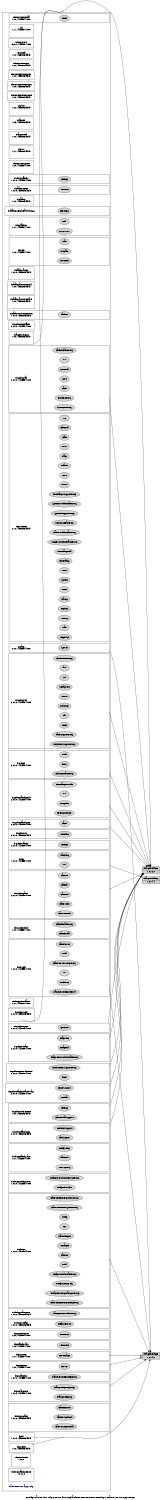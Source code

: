 digraph configuration {
    size="7.5,10";
    rankdir=LR;
    ranksep=".50 equally";
    concentrate=true;
    compound=true;
    label="\nConfiguration for ti.ipc.tests/bin/ti_platforms_evmDRA7XX_dsp1/NameServerApp.xe66"
  node [font=Helvetica, fontsize=14, fontcolor=black];  subgraph cluster0 {label=""; __cfg [label="nameserverapp.cfg", color=white, fontcolor=blue];
    node [font=Helvetica, fontsize=10];    subgraph cluster1 {
        label="";
        xdc_services_global__top [shape=box,label="xdc.services.global\n1,0,0,1442558741000", color=white];
        xdc_services_global__bot [shape=point,label="", style=invis];
        xdc_services_global_Clock [style=filled,fillcolor=lightgray, label="Clock"];
        xdc_services_global__top -> xdc_services_global_Clock[style=invis];
        xdc_services_global_Clock -> xdc_services_global__bot[style=invis];
    }
    subgraph cluster2 {
        label="";
        xdc__top [shape=box,label="xdc\n1,1,1,1442558741000", color=white];
        xdc__bot [shape=point,label="", style=invis];
    }
    subgraph cluster3 {
        label="";
        xdc_corevers__top [shape=box,label="xdc.corevers\n16,0,2,1442558741000", color=white];
    }
    subgraph cluster4 {
        label="";
        xdc_shelf__top [shape=box,label="xdc.shelf\n1,0,0,1435020649348", color=white];
    }
    subgraph cluster5 {
        label="";
        xdc_services_spec__top [shape=box,label="xdc.services.spec\n1,0,0,1435020649348", color=white];
    }
    subgraph cluster6 {
        label="";
        xdc_services_intern_xsr__top [shape=box,label="xdc.services.intern.xsr\n1,0,0,1435020649348", color=white];
    }
    subgraph cluster7 {
        label="";
        xdc_services_intern_gen__top [shape=box,label="xdc.services.intern.gen\n1,0,0,1435020649348", color=white];
    }
    subgraph cluster8 {
        label="";
        xdc_services_intern_cmd__top [shape=box,label="xdc.services.intern.cmd\n1,0,0,1435020649348", color=white];
    }
    subgraph cluster9 {
        label="";
        xdc_bld__top [shape=box,label="xdc.bld\n1,0,2,1435020649348", color=white];
        xdc_bld__bot [shape=point,label="", style=invis];
    }
    subgraph cluster10 {
        label="";
        ti_targets__top [shape=box,label="ti.targets\n1,0,3,1435020649348", color=white];
        ti_targets__bot [shape=point,label="", style=invis];
    }
    subgraph cluster11 {
        label="";
        ti_targets_elf__top [shape=box,label="ti.targets.elf\n1,0,0,1435020649348", color=white];
        ti_targets_elf__bot [shape=point,label="", style=invis];
    }
    subgraph cluster12 {
        label="";
        xdc_rov__top [shape=box,label="xdc.rov\n1,0,1,1435020649348", color=white];
        xdc_rov__bot [shape=point,label="", style=invis];
    }
    subgraph cluster13 {
        label="";
        xdc_services_getset__top [shape=box,label="xdc.services.getset\n1,0,0,1442558741000", color=white];
        xdc_services_getset__bot [shape=point,label="", style=invis];
    }
    subgraph cluster14 {
        label="";
        ti_sdo_ipc_family__top [shape=box,label="ti.sdo.ipc.family\n1,0,0,0,1442558741000", color=white];
        ti_sdo_ipc_family__bot [shape=point,label="", style=invis];
        ti_sdo_ipc_family_Settings [style=filled,fillcolor=lightgray, label="Settings"];
        ti_sdo_ipc_family__top -> ti_sdo_ipc_family_Settings[style=invis];
        ti_sdo_ipc_family_Settings -> ti_sdo_ipc_family__bot[style=invis];
    }
    subgraph cluster15 {
        label="";
        ti_catalog_c6000__top [shape=box,label="ti.catalog.c6000\n1,0,0,0,1435020649348", color=white];
        ti_catalog_c6000__bot [shape=point,label="", style=invis];
        ti_catalog_c6000_DRA7XX [style=filled,fillcolor=lightgray, label="DRA7XX"];
        ti_catalog_c6000__top -> ti_catalog_c6000_DRA7XX[style=invis];
        ti_catalog_c6000_DRA7XX -> ti_catalog_c6000__bot[style=invis];
    }
    subgraph cluster16 {
        label="";
        ti_catalog__top [shape=box,label="ti.catalog\n1,0,0,1435020649348", color=white];
    }
    subgraph cluster17 {
        label="";
        ti_catalog_peripherals_hdvicp2__top [shape=box,label="ti.catalog.peripherals.hdvicp2\n", color=white];
        ti_catalog_peripherals_hdvicp2__bot [shape=point,label="", style=invis];
        ti_catalog_peripherals_hdvicp2_HDVICP2 [style=filled,fillcolor=lightgray, label="HDVICP2"];
        ti_catalog_peripherals_hdvicp2__top -> ti_catalog_peripherals_hdvicp2_HDVICP2[style=invis];
        ti_catalog_peripherals_hdvicp2_HDVICP2 -> ti_catalog_peripherals_hdvicp2__bot[style=invis];
    }
    subgraph cluster18 {
        label="";
        xdc_platform__top [shape=box,label="xdc.platform\n1,0,1,1442558741000", color=white];
        xdc_platform__bot [shape=point,label="", style=invis];
        xdc_platform_ExeContext [style=filled,fillcolor=lightgray, label="ExeContext"];
        xdc_platform__top -> xdc_platform_ExeContext[style=invis];
        xdc_platform_ExeContext -> xdc_platform__bot[style=invis];
        xdc_platform_Utils [style=filled,fillcolor=lightgray, label="Utils"];
        xdc_platform__top -> xdc_platform_Utils[style=invis];
        xdc_platform_Utils -> xdc_platform__bot[style=invis];
    }
    subgraph cluster19 {
        label="";
        xdc_cfg__top [shape=box,label="xdc.cfg\n1,0,2,1442558741000", color=white];
        xdc_cfg__bot [shape=point,label="", style=invis];
        xdc_cfg_Program [style=filled,fillcolor=lightgray, label="Program"];
        xdc_cfg__top -> xdc_cfg_Program[style=invis];
        xdc_cfg_Program -> xdc_cfg__bot[style=invis];
        xdc_cfg_Main [style=filled,fillcolor=lightgray, label="Main"];
        xdc_cfg__top -> xdc_cfg_Main[style=invis];
        xdc_cfg_Main -> xdc_cfg__bot[style=invis];
        xdc_cfg_SourceDir [style=filled,fillcolor=lightgray, label="SourceDir"];
        xdc_cfg__top -> xdc_cfg_SourceDir[style=invis];
        xdc_cfg_SourceDir -> xdc_cfg__bot[style=invis];
    }
    subgraph cluster20 {
        label="";
        ti_catalog_arp32__top [shape=box,label="ti.catalog.arp32\n1,0,0,0,1435020649348", color=white];
        ti_catalog_arp32__bot [shape=point,label="", style=invis];
    }
    subgraph cluster21 {
        label="";
        ti_catalog_arm_cortexm4__top [shape=box,label="ti.catalog.arm.cortexm4\n1,0,0,1435020649348", color=white];
        ti_catalog_arm_cortexm4__bot [shape=point,label="", style=invis];
    }
    subgraph cluster22 {
        label="";
        ti_catalog_arm_cortexa15__top [shape=box,label="ti.catalog.arm.cortexa15\n1,0,0,1435020649348", color=white];
        ti_catalog_arm_cortexa15__bot [shape=point,label="", style=invis];
    }
    subgraph cluster23 {
        label="";
        ti_platforms_evmDRA7XX__top [shape=box,label="ti.platforms.evmDRA7XX\n1,0,0,0,1435020649348", color=white];
        ti_platforms_evmDRA7XX__bot [shape=point,label="", style=invis];
        ti_platforms_evmDRA7XX_Platform [style=filled,fillcolor=lightgray, label="Platform"];
        ti_platforms_evmDRA7XX__top -> ti_platforms_evmDRA7XX_Platform[style=invis];
        ti_platforms_evmDRA7XX_Platform -> ti_platforms_evmDRA7XX__bot[style=invis];
    }
    subgraph cluster24 {
        label="";
        ti_sysbios_interfaces__top [shape=box,label="ti.sysbios.interfaces\n2,0,0,0,1442558741000", color=white];
    }
    subgraph cluster25 {
        label="";
        ti_sysbios_hal__top [shape=box,label="ti.sysbios.hal\n2,0,0,0,1442558741000", color=white];
        ti_sysbios_hal__bot [shape=point,label="", style=invis];
        ti_sysbios_hal_Cache [style=filled,fillcolor=lightgray, label="Cache"];
        ti_sysbios_hal__top -> ti_sysbios_hal_Cache[style=invis];
        ti_sysbios_hal_Cache -> ti_sysbios_hal__bot[style=invis];
        ti_sysbios_hal_Core [style=filled,fillcolor=lightgray, label="Core"];
        ti_sysbios_hal__top -> ti_sysbios_hal_Core[style=invis];
        ti_sysbios_hal_Core -> ti_sysbios_hal__bot[style=invis];
        ti_sysbios_hal_CoreNull [style=filled,fillcolor=lightgray, label="CoreNull"];
        ti_sysbios_hal__top -> ti_sysbios_hal_CoreNull[style=invis];
        ti_sysbios_hal_CoreNull -> ti_sysbios_hal__bot[style=invis];
        ti_sysbios_hal_Hwi [style=filled,fillcolor=lightgray, label="Hwi"];
        ti_sysbios_hal__top -> ti_sysbios_hal_Hwi[style=invis];
        ti_sysbios_hal_Hwi -> ti_sysbios_hal__bot[style=invis];
        ti_sysbios_hal_Cache_CacheProxy [style=filled,fillcolor=lightgray, label="Cache_CacheProxy"];
        ti_sysbios_hal__top -> ti_sysbios_hal_Cache_CacheProxy[style=invis];
        ti_sysbios_hal_Cache_CacheProxy -> ti_sysbios_hal__bot[style=invis];
        ti_sysbios_hal_Core_CoreProxy [style=filled,fillcolor=lightgray, label="Core_CoreProxy"];
        ti_sysbios_hal__top -> ti_sysbios_hal_Core_CoreProxy[style=invis];
        ti_sysbios_hal_Core_CoreProxy -> ti_sysbios_hal__bot[style=invis];
        ti_sysbios_hal_Hwi_HwiProxy [style=filled,fillcolor=lightgray, label="Hwi_HwiProxy"];
        ti_sysbios_hal__top -> ti_sysbios_hal_Hwi_HwiProxy[style=invis];
        ti_sysbios_hal_Hwi_HwiProxy -> ti_sysbios_hal__bot[style=invis];
    }
    subgraph cluster26 {
        label="";
        xdc_runtime__top [shape=box,label="xdc.runtime\n2,1,0,1435020649348", color=white];
        xdc_runtime__bot [shape=point,label="", style=invis];
        xdc_runtime_Assert [style=filled,fillcolor=lightgray, label="Assert"];
        xdc_runtime__top -> xdc_runtime_Assert[style=invis];
        xdc_runtime_Assert -> xdc_runtime__bot[style=invis];
        xdc_runtime_Core [style=filled,fillcolor=lightgray, label="Core"];
        xdc_runtime__top -> xdc_runtime_Core[style=invis];
        xdc_runtime_Core -> xdc_runtime__bot[style=invis];
        xdc_runtime_Defaults [style=filled,fillcolor=lightgray, label="Defaults"];
        xdc_runtime__top -> xdc_runtime_Defaults[style=invis];
        xdc_runtime_Defaults -> xdc_runtime__bot[style=invis];
        xdc_runtime_Diags [style=filled,fillcolor=lightgray, label="Diags"];
        xdc_runtime__top -> xdc_runtime_Diags[style=invis];
        xdc_runtime_Diags -> xdc_runtime__bot[style=invis];
        xdc_runtime_Error [style=filled,fillcolor=lightgray, label="Error"];
        xdc_runtime__top -> xdc_runtime_Error[style=invis];
        xdc_runtime_Error -> xdc_runtime__bot[style=invis];
        xdc_runtime_Gate [style=filled,fillcolor=lightgray, label="Gate"];
        xdc_runtime__top -> xdc_runtime_Gate[style=invis];
        xdc_runtime_Gate -> xdc_runtime__bot[style=invis];
        xdc_runtime_GateNull [style=filled,fillcolor=lightgray, label="GateNull"];
        xdc_runtime__top -> xdc_runtime_GateNull[style=invis];
        xdc_runtime_GateNull -> xdc_runtime__bot[style=invis];
        xdc_runtime_Log [style=filled,fillcolor=lightgray, label="Log"];
        xdc_runtime__top -> xdc_runtime_Log[style=invis];
        xdc_runtime_Log -> xdc_runtime__bot[style=invis];
        xdc_runtime_LoggerSys [style=filled,fillcolor=lightgray, label="LoggerSys"];
        xdc_runtime__top -> xdc_runtime_LoggerSys[style=invis];
        xdc_runtime_LoggerSys -> xdc_runtime__bot[style=invis];
        xdc_runtime_Main [style=filled,fillcolor=lightgray, label="Main"];
        xdc_runtime__top -> xdc_runtime_Main[style=invis];
        xdc_runtime_Main -> xdc_runtime__bot[style=invis];
        xdc_runtime_Memory [style=filled,fillcolor=lightgray, label="Memory"];
        xdc_runtime__top -> xdc_runtime_Memory[style=invis];
        xdc_runtime_Memory -> xdc_runtime__bot[style=invis];
        xdc_runtime_Registry [style=filled,fillcolor=lightgray, label="Registry"];
        xdc_runtime__top -> xdc_runtime_Registry[style=invis];
        xdc_runtime_Registry -> xdc_runtime__bot[style=invis];
        xdc_runtime_Startup [style=filled,fillcolor=lightgray, label="Startup"];
        xdc_runtime__top -> xdc_runtime_Startup[style=invis];
        xdc_runtime_Startup -> xdc_runtime__bot[style=invis];
        xdc_runtime_Reset [style=filled,fillcolor=lightgray, label="Reset"];
        xdc_runtime__top -> xdc_runtime_Reset[style=invis];
        xdc_runtime_Reset -> xdc_runtime__bot[style=invis];
        xdc_runtime_System [style=filled,fillcolor=lightgray, label="System"];
        xdc_runtime__top -> xdc_runtime_System[style=invis];
        xdc_runtime_System -> xdc_runtime__bot[style=invis];
        xdc_runtime_Text [style=filled,fillcolor=lightgray, label="Text"];
        xdc_runtime__top -> xdc_runtime_Text[style=invis];
        xdc_runtime_Text -> xdc_runtime__bot[style=invis];
        xdc_runtime_Timestamp [style=filled,fillcolor=lightgray, label="Timestamp"];
        xdc_runtime__top -> xdc_runtime_Timestamp[style=invis];
        xdc_runtime_Timestamp -> xdc_runtime__bot[style=invis];
        xdc_runtime_TimestampNull [style=filled,fillcolor=lightgray, label="TimestampNull"];
        xdc_runtime__top -> xdc_runtime_TimestampNull[style=invis];
        xdc_runtime_TimestampNull -> xdc_runtime__bot[style=invis];
        xdc_runtime_LoggerSys_TimestampProxy [style=filled,fillcolor=lightgray, label="LoggerSys_TimestampProxy"];
        xdc_runtime__top -> xdc_runtime_LoggerSys_TimestampProxy[style=invis];
        xdc_runtime_LoggerSys_TimestampProxy -> xdc_runtime__bot[style=invis];
        xdc_runtime_Main_Module_GateProxy [style=filled,fillcolor=lightgray, label="Main_Module_GateProxy"];
        xdc_runtime__top -> xdc_runtime_Main_Module_GateProxy[style=invis];
        xdc_runtime_Main_Module_GateProxy -> xdc_runtime__bot[style=invis];
        xdc_runtime_Memory_HeapProxy [style=filled,fillcolor=lightgray, label="Memory_HeapProxy"];
        xdc_runtime__top -> xdc_runtime_Memory_HeapProxy[style=invis];
        xdc_runtime_Memory_HeapProxy -> xdc_runtime__bot[style=invis];
        xdc_runtime_System_SupportProxy [style=filled,fillcolor=lightgray, label="System_SupportProxy"];
        xdc_runtime__top -> xdc_runtime_System_SupportProxy[style=invis];
        xdc_runtime_System_SupportProxy -> xdc_runtime__bot[style=invis];
        xdc_runtime_System_Module_GateProxy [style=filled,fillcolor=lightgray, label="System_Module_GateProxy"];
        xdc_runtime__top -> xdc_runtime_System_Module_GateProxy[style=invis];
        xdc_runtime_System_Module_GateProxy -> xdc_runtime__bot[style=invis];
        xdc_runtime_Timestamp_SupportProxy [style=filled,fillcolor=lightgray, label="Timestamp_SupportProxy"];
        xdc_runtime__top -> xdc_runtime_Timestamp_SupportProxy[style=invis];
        xdc_runtime_Timestamp_SupportProxy -> xdc_runtime__bot[style=invis];
    }
    subgraph cluster27 {
        label="";
        ti_trace__top [shape=box,label="ti.trace\n0,0,0,1442558741000", color=white];
        ti_trace__bot [shape=point,label="", style=invis];
        ti_trace_SysMin [style=filled,fillcolor=lightgray, label="SysMin"];
        ti_trace__top -> ti_trace_SysMin[style=invis];
        ti_trace_SysMin -> ti_trace__bot[style=invis];
    }
    subgraph cluster28 {
        label="";
        ti_sysbios_knl__top [shape=box,label="ti.sysbios.knl\n2,0,0,0,1442558741000", color=white];
        ti_sysbios_knl__bot [shape=point,label="", style=invis];
        ti_sysbios_knl_Clock [style=filled,fillcolor=lightgray, label="Clock"];
        ti_sysbios_knl__top -> ti_sysbios_knl_Clock[style=invis];
        ti_sysbios_knl_Clock -> ti_sysbios_knl__bot[style=invis];
        ti_sysbios_knl_Idle [style=filled,fillcolor=lightgray, label="Idle"];
        ti_sysbios_knl__top -> ti_sysbios_knl_Idle[style=invis];
        ti_sysbios_knl_Idle -> ti_sysbios_knl__bot[style=invis];
        ti_sysbios_knl_Intrinsics [style=filled,fillcolor=lightgray, label="Intrinsics"];
        ti_sysbios_knl__top -> ti_sysbios_knl_Intrinsics[style=invis];
        ti_sysbios_knl_Intrinsics -> ti_sysbios_knl__bot[style=invis];
        ti_sysbios_knl_Queue [style=filled,fillcolor=lightgray, label="Queue"];
        ti_sysbios_knl__top -> ti_sysbios_knl_Queue[style=invis];
        ti_sysbios_knl_Queue -> ti_sysbios_knl__bot[style=invis];
        ti_sysbios_knl_Semaphore [style=filled,fillcolor=lightgray, label="Semaphore"];
        ti_sysbios_knl__top -> ti_sysbios_knl_Semaphore[style=invis];
        ti_sysbios_knl_Semaphore -> ti_sysbios_knl__bot[style=invis];
        ti_sysbios_knl_Swi [style=filled,fillcolor=lightgray, label="Swi"];
        ti_sysbios_knl__top -> ti_sysbios_knl_Swi[style=invis];
        ti_sysbios_knl_Swi -> ti_sysbios_knl__bot[style=invis];
        ti_sysbios_knl_Task [style=filled,fillcolor=lightgray, label="Task"];
        ti_sysbios_knl__top -> ti_sysbios_knl_Task[style=invis];
        ti_sysbios_knl_Task -> ti_sysbios_knl__bot[style=invis];
        ti_sysbios_knl_Clock_TimerProxy [style=filled,fillcolor=lightgray, label="Clock_TimerProxy"];
        ti_sysbios_knl__top -> ti_sysbios_knl_Clock_TimerProxy[style=invis];
        ti_sysbios_knl_Clock_TimerProxy -> ti_sysbios_knl__bot[style=invis];
        ti_sysbios_knl_Intrinsics_SupportProxy [style=filled,fillcolor=lightgray, label="Intrinsics_SupportProxy"];
        ti_sysbios_knl__top -> ti_sysbios_knl_Intrinsics_SupportProxy[style=invis];
        ti_sysbios_knl_Intrinsics_SupportProxy -> ti_sysbios_knl__bot[style=invis];
        ti_sysbios_knl_Task_SupportProxy [style=filled,fillcolor=lightgray, label="Task_SupportProxy"];
        ti_sysbios_knl__top -> ti_sysbios_knl_Task_SupportProxy[style=invis];
        ti_sysbios_knl_Task_SupportProxy -> ti_sysbios_knl__bot[style=invis];
    }
    subgraph cluster29 {
        label="";
        ti_sysbios__top [shape=box,label="ti.sysbios\n2,0,0,0,1442558741000", color=white];
        ti_sysbios__bot [shape=point,label="", style=invis];
        ti_sysbios_BIOS [style=filled,fillcolor=lightgray, label="BIOS"];
        ti_sysbios__top -> ti_sysbios_BIOS[style=invis];
        ti_sysbios_BIOS -> ti_sysbios__bot[style=invis];
        ti_sysbios_Build [style=filled,fillcolor=lightgray, label="Build"];
        ti_sysbios__top -> ti_sysbios_Build[style=invis];
        ti_sysbios_Build -> ti_sysbios__bot[style=invis];
        ti_sysbios_BIOS_RtsGateProxy [style=filled,fillcolor=lightgray, label="BIOS_RtsGateProxy"];
        ti_sysbios__top -> ti_sysbios_BIOS_RtsGateProxy[style=invis];
        ti_sysbios_BIOS_RtsGateProxy -> ti_sysbios__bot[style=invis];
    }
    subgraph cluster30 {
        label="";
        ti_sysbios_family_c64p__top [shape=box,label="ti.sysbios.family.c64p\n2,0,0,0,1442558741000", color=white];
        ti_sysbios_family_c64p__bot [shape=point,label="", style=invis];
        ti_sysbios_family_c64p_EventCombiner [style=filled,fillcolor=lightgray, label="EventCombiner"];
        ti_sysbios_family_c64p__top -> ti_sysbios_family_c64p_EventCombiner[style=invis];
        ti_sysbios_family_c64p_EventCombiner -> ti_sysbios_family_c64p__bot[style=invis];
        ti_sysbios_family_c64p_Exception [style=filled,fillcolor=lightgray, label="Exception"];
        ti_sysbios_family_c64p__top -> ti_sysbios_family_c64p_Exception[style=invis];
        ti_sysbios_family_c64p_Exception -> ti_sysbios_family_c64p__bot[style=invis];
        ti_sysbios_family_c64p_Hwi [style=filled,fillcolor=lightgray, label="Hwi"];
        ti_sysbios_family_c64p__top -> ti_sysbios_family_c64p_Hwi[style=invis];
        ti_sysbios_family_c64p_Hwi -> ti_sysbios_family_c64p__bot[style=invis];
        ti_sysbios_family_c64p_TimestampProvider [style=filled,fillcolor=lightgray, label="TimestampProvider"];
        ti_sysbios_family_c64p__top -> ti_sysbios_family_c64p_TimestampProvider[style=invis];
        ti_sysbios_family_c64p_TimestampProvider -> ti_sysbios_family_c64p__bot[style=invis];
    }
    subgraph cluster31 {
        label="";
        ti_sysbios_family_c66__top [shape=box,label="ti.sysbios.family.c66\n2,0,0,0,1442558741000", color=white];
        ti_sysbios_family_c66__bot [shape=point,label="", style=invis];
        ti_sysbios_family_c66_Cache [style=filled,fillcolor=lightgray, label="Cache"];
        ti_sysbios_family_c66__top -> ti_sysbios_family_c66_Cache[style=invis];
        ti_sysbios_family_c66_Cache -> ti_sysbios_family_c66__bot[style=invis];
    }
    subgraph cluster32 {
        label="";
        ti_sysbios_rts__top [shape=box,label="ti.sysbios.rts\n2,0,0,0,1435020649348", color=white];
        ti_sysbios_rts__bot [shape=point,label="", style=invis];
        ti_sysbios_rts_MemAlloc [style=filled,fillcolor=lightgray, label="MemAlloc"];
        ti_sysbios_rts__top -> ti_sysbios_rts_MemAlloc[style=invis];
        ti_sysbios_rts_MemAlloc -> ti_sysbios_rts__bot[style=invis];
    }
    subgraph cluster33 {
        label="";
        ti_sysbios_family__top [shape=box,label="ti.sysbios.family\n2,0,0,0,1442558741000", color=white];
        ti_sysbios_family__bot [shape=point,label="", style=invis];
        ti_sysbios_family_Settings [style=filled,fillcolor=lightgray, label="Settings"];
        ti_sysbios_family__top -> ti_sysbios_family_Settings[style=invis];
        ti_sysbios_family_Settings -> ti_sysbios_family__bot[style=invis];
    }
    subgraph cluster34 {
        label="";
        ti_targets_rts6000__top [shape=box,label="ti.targets.rts6000\n1,0,0,1435020649348", color=white];
        ti_targets_rts6000__bot [shape=point,label="", style=invis];
    }
    subgraph cluster35 {
        label="";
        ti_deh__top [shape=box,label="ti.deh\n1,0,0,0,1442558741000", color=white];
        ti_deh__bot [shape=point,label="", style=invis];
        ti_deh_Deh [style=filled,fillcolor=lightgray, label="Deh"];
        ti_deh__top -> ti_deh_Deh[style=invis];
        ti_deh_Deh -> ti_deh__bot[style=invis];
        ti_deh_Watchdog [style=filled,fillcolor=lightgray, label="Watchdog"];
        ti_deh__top -> ti_deh_Watchdog[style=invis];
        ti_deh_Watchdog -> ti_deh__bot[style=invis];
    }
    subgraph cluster36 {
        label="";
        ti_sysbios_gates__top [shape=box,label="ti.sysbios.gates\n2,0,0,0,1442558741000", color=white];
        ti_sysbios_gates__bot [shape=point,label="", style=invis];
        ti_sysbios_gates_GateHwi [style=filled,fillcolor=lightgray, label="GateHwi"];
        ti_sysbios_gates__top -> ti_sysbios_gates_GateHwi[style=invis];
        ti_sysbios_gates_GateHwi -> ti_sysbios_gates__bot[style=invis];
        ti_sysbios_gates_GateAll [style=filled,fillcolor=lightgray, label="GateAll"];
        ti_sysbios_gates__top -> ti_sysbios_gates_GateAll[style=invis];
        ti_sysbios_gates_GateAll -> ti_sysbios_gates__bot[style=invis];
        ti_sysbios_gates_GateSwi [style=filled,fillcolor=lightgray, label="GateSwi"];
        ti_sysbios_gates__top -> ti_sysbios_gates_GateSwi[style=invis];
        ti_sysbios_gates_GateSwi -> ti_sysbios_gates__bot[style=invis];
        ti_sysbios_gates_GateMutexPri [style=filled,fillcolor=lightgray, label="GateMutexPri"];
        ti_sysbios_gates__top -> ti_sysbios_gates_GateMutexPri[style=invis];
        ti_sysbios_gates_GateMutexPri -> ti_sysbios_gates__bot[style=invis];
        ti_sysbios_gates_GateMutex [style=filled,fillcolor=lightgray, label="GateMutex"];
        ti_sysbios_gates__top -> ti_sysbios_gates_GateMutex[style=invis];
        ti_sysbios_gates_GateMutex -> ti_sysbios_gates__bot[style=invis];
    }
    subgraph cluster37 {
        label="";
        xdc_runtime_knl__top [shape=box,label="xdc.runtime.knl\n1,0,0,1442558741000", color=white];
        xdc_runtime_knl__bot [shape=point,label="", style=invis];
        xdc_runtime_knl_GateThread [style=filled,fillcolor=lightgray, label="GateThread"];
        xdc_runtime_knl__top -> xdc_runtime_knl_GateThread[style=invis];
        xdc_runtime_knl_GateThread -> xdc_runtime_knl__bot[style=invis];
        xdc_runtime_knl_GateThread_Proxy [style=filled,fillcolor=lightgray, label="GateThread_Proxy"];
        xdc_runtime_knl__top -> xdc_runtime_knl_GateThread_Proxy[style=invis];
        xdc_runtime_knl_GateThread_Proxy -> xdc_runtime_knl__bot[style=invis];
    }
    subgraph cluster38 {
        label="";
        ti_sdo_utils__top [shape=box,label="ti.sdo.utils\n1,0,0,0,1442558741000", color=white];
        ti_sdo_utils__bot [shape=point,label="", style=invis];
        ti_sdo_utils_Build [style=filled,fillcolor=lightgray, label="Build"];
        ti_sdo_utils__top -> ti_sdo_utils_Build[style=invis];
        ti_sdo_utils_Build -> ti_sdo_utils__bot[style=invis];
        ti_sdo_utils_NameServer [style=filled,fillcolor=lightgray, label="NameServer"];
        ti_sdo_utils__top -> ti_sdo_utils_NameServer[style=invis];
        ti_sdo_utils_NameServer -> ti_sdo_utils__bot[style=invis];
        ti_sdo_utils_NameServerRemoteNull [style=filled,fillcolor=lightgray, label="NameServerRemoteNull"];
        ti_sdo_utils__top -> ti_sdo_utils_NameServerRemoteNull[style=invis];
        ti_sdo_utils_NameServerRemoteNull -> ti_sdo_utils__bot[style=invis];
        ti_sdo_utils_MultiProc [style=filled,fillcolor=lightgray, label="MultiProc"];
        ti_sdo_utils__top -> ti_sdo_utils_MultiProc[style=invis];
        ti_sdo_utils_MultiProc -> ti_sdo_utils__bot[style=invis];
        ti_sdo_utils_List [style=filled,fillcolor=lightgray, label="List"];
        ti_sdo_utils__top -> ti_sdo_utils_List[style=invis];
        ti_sdo_utils_List -> ti_sdo_utils__bot[style=invis];
        ti_sdo_utils_NameServer_SetupProxy [style=filled,fillcolor=lightgray, label="NameServer_SetupProxy"];
        ti_sdo_utils__top -> ti_sdo_utils_NameServer_SetupProxy[style=invis];
        ti_sdo_utils_NameServer_SetupProxy -> ti_sdo_utils__bot[style=invis];
    }
    subgraph cluster39 {
        label="";
        ti_sdo_ipc_interfaces__top [shape=box,label="ti.sdo.ipc.interfaces\n1,0,1,1442558741000", color=white];
    }
    subgraph cluster40 {
        label="";
        ti_sysbios_syncs__top [shape=box,label="ti.sysbios.syncs\n2,0,0,0,1442558741000", color=white];
        ti_sysbios_syncs__bot [shape=point,label="", style=invis];
        ti_sysbios_syncs_SyncSem [style=filled,fillcolor=lightgray, label="SyncSem"];
        ti_sysbios_syncs__top -> ti_sysbios_syncs_SyncSem[style=invis];
        ti_sysbios_syncs_SyncSem -> ti_sysbios_syncs__bot[style=invis];
    }
    subgraph cluster41 {
        label="";
        ti_sysbios_heaps__top [shape=box,label="ti.sysbios.heaps\n2,0,0,0,1442558741000", color=white];
        ti_sysbios_heaps__bot [shape=point,label="", style=invis];
        ti_sysbios_heaps_HeapBuf [style=filled,fillcolor=lightgray, label="HeapBuf"];
        ti_sysbios_heaps__top -> ti_sysbios_heaps_HeapBuf[style=invis];
        ti_sysbios_heaps_HeapBuf -> ti_sysbios_heaps__bot[style=invis];
        ti_sysbios_heaps_HeapMem [style=filled,fillcolor=lightgray, label="HeapMem"];
        ti_sysbios_heaps__top -> ti_sysbios_heaps_HeapMem[style=invis];
        ti_sysbios_heaps_HeapMem -> ti_sysbios_heaps__bot[style=invis];
        ti_sysbios_heaps_HeapMem_Module_GateProxy [style=filled,fillcolor=lightgray, label="HeapMem_Module_GateProxy"];
        ti_sysbios_heaps__top -> ti_sysbios_heaps_HeapMem_Module_GateProxy[style=invis];
        ti_sysbios_heaps_HeapMem_Module_GateProxy -> ti_sysbios_heaps__bot[style=invis];
    }
    subgraph cluster42 {
        label="";
        ti_sysbios_timers_dmtimer__top [shape=box,label="ti.sysbios.timers.dmtimer\n2,0,0,0,1442558741000", color=white];
        ti_sysbios_timers_dmtimer__bot [shape=point,label="", style=invis];
        ti_sysbios_timers_dmtimer_Timer [style=filled,fillcolor=lightgray, label="Timer"];
        ti_sysbios_timers_dmtimer__top -> ti_sysbios_timers_dmtimer_Timer[style=invis];
        ti_sysbios_timers_dmtimer_Timer -> ti_sysbios_timers_dmtimer__bot[style=invis];
        ti_sysbios_timers_dmtimer_Timer_TimerSupportProxy [style=filled,fillcolor=lightgray, label="Timer_TimerSupportProxy"];
        ti_sysbios_timers_dmtimer__top -> ti_sysbios_timers_dmtimer_Timer_TimerSupportProxy[style=invis];
        ti_sysbios_timers_dmtimer_Timer_TimerSupportProxy -> ti_sysbios_timers_dmtimer__bot[style=invis];
    }
    subgraph cluster43 {
        label="";
        ti_sysbios_family_shared_vayu__top [shape=box,label="ti.sysbios.family.shared.vayu\n2,0,0,0,1442558741000", color=white];
        ti_sysbios_family_shared_vayu__bot [shape=point,label="", style=invis];
        ti_sysbios_family_shared_vayu_IntXbar [style=filled,fillcolor=lightgray, label="IntXbar"];
        ti_sysbios_family_shared_vayu__top -> ti_sysbios_family_shared_vayu_IntXbar[style=invis];
        ti_sysbios_family_shared_vayu_IntXbar -> ti_sysbios_family_shared_vayu__bot[style=invis];
        ti_sysbios_family_shared_vayu_TimerSupport [style=filled,fillcolor=lightgray, label="TimerSupport"];
        ti_sysbios_family_shared_vayu__top -> ti_sysbios_family_shared_vayu_TimerSupport[style=invis];
        ti_sysbios_family_shared_vayu_TimerSupport -> ti_sysbios_family_shared_vayu__bot[style=invis];
    }
    subgraph cluster44 {
        label="";
        ti_sysbios_xdcruntime__top [shape=box,label="ti.sysbios.xdcruntime\n1,0,0,1435020649348", color=white];
        ti_sysbios_xdcruntime__bot [shape=point,label="", style=invis];
        ti_sysbios_xdcruntime_GateThreadSupport [style=filled,fillcolor=lightgray, label="GateThreadSupport"];
        ti_sysbios_xdcruntime__top -> ti_sysbios_xdcruntime_GateThreadSupport[style=invis];
        ti_sysbios_xdcruntime_GateThreadSupport -> ti_sysbios_xdcruntime__bot[style=invis];
        ti_sysbios_xdcruntime_Settings [style=filled,fillcolor=lightgray, label="Settings"];
        ti_sysbios_xdcruntime__top -> ti_sysbios_xdcruntime_Settings[style=invis];
        ti_sysbios_xdcruntime_Settings -> ti_sysbios_xdcruntime__bot[style=invis];
    }
    subgraph cluster45 {
        label="";
        ti_sysbios_family_c62__top [shape=box,label="ti.sysbios.family.c62\n2,0,0,0,1435020649348", color=white];
        ti_sysbios_family_c62__bot [shape=point,label="", style=invis];
        ti_sysbios_family_c62_TaskSupport [style=filled,fillcolor=lightgray, label="TaskSupport"];
        ti_sysbios_family_c62__top -> ti_sysbios_family_c62_TaskSupport[style=invis];
        ti_sysbios_family_c62_TaskSupport -> ti_sysbios_family_c62__bot[style=invis];
        ti_sysbios_family_c62_IntrinsicsSupport [style=filled,fillcolor=lightgray, label="IntrinsicsSupport"];
        ti_sysbios_family_c62__top -> ti_sysbios_family_c62_IntrinsicsSupport[style=invis];
        ti_sysbios_family_c62_IntrinsicsSupport -> ti_sysbios_family_c62__bot[style=invis];
    }
    subgraph cluster46 {
        label="";
        ti_pm__top [shape=box,label="ti.pm\n1,0,0,0,1435020649348", color=white];
    }
    subgraph cluster47 {
        label="";
        ti_sysbios_utils__top [shape=box,label="ti.sysbios.utils\n2,0,0,0,1435020649348", color=white];
        ti_sysbios_utils__bot [shape=point,label="", style=invis];
    }
    subgraph cluster48 {
        label="";
        ti_sdo_ipc_family_vayu__top [shape=box,label="ti.sdo.ipc.family.vayu\n1,0,1,1442558741000", color=white];
        ti_sdo_ipc_family_vayu__bot [shape=point,label="", style=invis];
        ti_sdo_ipc_family_vayu_TableInit [style=filled,fillcolor=lightgray, label="TableInit"];
        ti_sdo_ipc_family_vayu__top -> ti_sdo_ipc_family_vayu_TableInit[style=invis];
        ti_sdo_ipc_family_vayu_TableInit -> ti_sdo_ipc_family_vayu__bot[style=invis];
        ti_sdo_ipc_family_vayu_NotifySetup [style=filled,fillcolor=lightgray, label="NotifySetup"];
        ti_sdo_ipc_family_vayu__top -> ti_sdo_ipc_family_vayu_NotifySetup[style=invis];
        ti_sdo_ipc_family_vayu_NotifySetup -> ti_sdo_ipc_family_vayu__bot[style=invis];
        ti_sdo_ipc_family_vayu_InterruptDsp [style=filled,fillcolor=lightgray, label="InterruptDsp"];
        ti_sdo_ipc_family_vayu__top -> ti_sdo_ipc_family_vayu_InterruptDsp[style=invis];
        ti_sdo_ipc_family_vayu_InterruptDsp -> ti_sdo_ipc_family_vayu__bot[style=invis];
    }
    subgraph cluster49 {
        label="";
        ti_sdo_ipc_notifyDrivers__top [shape=box,label="ti.sdo.ipc.notifyDrivers\n1,0,0,0,1442558741000", color=white];
        ti_sdo_ipc_notifyDrivers__bot [shape=point,label="", style=invis];
        ti_sdo_ipc_notifyDrivers_NotifyDriverShm [style=filled,fillcolor=lightgray, label="NotifyDriverShm"];
        ti_sdo_ipc_notifyDrivers__top -> ti_sdo_ipc_notifyDrivers_NotifyDriverShm[style=invis];
        ti_sdo_ipc_notifyDrivers_NotifyDriverShm -> ti_sdo_ipc_notifyDrivers__bot[style=invis];
        ti_sdo_ipc_notifyDrivers_NotifyDriverShm_InterruptProxy [style=filled,fillcolor=lightgray, label="NotifyDriverShm_InterruptProxy"];
        ti_sdo_ipc_notifyDrivers__top -> ti_sdo_ipc_notifyDrivers_NotifyDriverShm_InterruptProxy[style=invis];
        ti_sdo_ipc_notifyDrivers_NotifyDriverShm_InterruptProxy -> ti_sdo_ipc_notifyDrivers__bot[style=invis];
    }
    subgraph cluster50 {
        label="";
        ti_sdo_ipc__top [shape=box,label="ti.sdo.ipc\n1,0,0,0,1442558741000", color=white];
        ti_sdo_ipc__bot [shape=point,label="", style=invis];
        ti_sdo_ipc_Build [style=filled,fillcolor=lightgray, label="Build"];
        ti_sdo_ipc__top -> ti_sdo_ipc_Build[style=invis];
        ti_sdo_ipc_Build -> ti_sdo_ipc__bot[style=invis];
        ti_sdo_ipc_GateMP [style=filled,fillcolor=lightgray, label="GateMP"];
        ti_sdo_ipc__top -> ti_sdo_ipc_GateMP[style=invis];
        ti_sdo_ipc_GateMP -> ti_sdo_ipc__bot[style=invis];
        ti_sdo_ipc_MessageQ [style=filled,fillcolor=lightgray, label="MessageQ"];
        ti_sdo_ipc__top -> ti_sdo_ipc_MessageQ[style=invis];
        ti_sdo_ipc_MessageQ -> ti_sdo_ipc__bot[style=invis];
        ti_sdo_ipc_SharedRegion [style=filled,fillcolor=lightgray, label="SharedRegion"];
        ti_sdo_ipc__top -> ti_sdo_ipc_SharedRegion[style=invis];
        ti_sdo_ipc_SharedRegion -> ti_sdo_ipc__bot[style=invis];
        ti_sdo_ipc_Ipc [style=filled,fillcolor=lightgray, label="Ipc"];
        ti_sdo_ipc__top -> ti_sdo_ipc_Ipc[style=invis];
        ti_sdo_ipc_Ipc -> ti_sdo_ipc__bot[style=invis];
        ti_sdo_ipc_Notify [style=filled,fillcolor=lightgray, label="Notify"];
        ti_sdo_ipc__top -> ti_sdo_ipc_Notify[style=invis];
        ti_sdo_ipc_Notify -> ti_sdo_ipc__bot[style=invis];
        ti_sdo_ipc_GateMP_RemoteSystemProxy [style=filled,fillcolor=lightgray, label="GateMP_RemoteSystemProxy"];
        ti_sdo_ipc__top -> ti_sdo_ipc_GateMP_RemoteSystemProxy[style=invis];
        ti_sdo_ipc_GateMP_RemoteSystemProxy -> ti_sdo_ipc__bot[style=invis];
        ti_sdo_ipc_GateMP_RemoteCustom1Proxy [style=filled,fillcolor=lightgray, label="GateMP_RemoteCustom1Proxy"];
        ti_sdo_ipc__top -> ti_sdo_ipc_GateMP_RemoteCustom1Proxy[style=invis];
        ti_sdo_ipc_GateMP_RemoteCustom1Proxy -> ti_sdo_ipc__bot[style=invis];
        ti_sdo_ipc_GateMP_RemoteCustom2Proxy [style=filled,fillcolor=lightgray, label="GateMP_RemoteCustom2Proxy"];
        ti_sdo_ipc__top -> ti_sdo_ipc_GateMP_RemoteCustom2Proxy[style=invis];
        ti_sdo_ipc_GateMP_RemoteCustom2Proxy -> ti_sdo_ipc__bot[style=invis];
        ti_sdo_ipc_MessageQ_SetupTransportProxy [style=filled,fillcolor=lightgray, label="MessageQ_SetupTransportProxy"];
        ti_sdo_ipc__top -> ti_sdo_ipc_MessageQ_SetupTransportProxy[style=invis];
        ti_sdo_ipc_MessageQ_SetupTransportProxy -> ti_sdo_ipc__bot[style=invis];
        ti_sdo_ipc_Notify_SetupProxy [style=filled,fillcolor=lightgray, label="Notify_SetupProxy"];
        ti_sdo_ipc__top -> ti_sdo_ipc_Notify_SetupProxy[style=invis];
        ti_sdo_ipc_Notify_SetupProxy -> ti_sdo_ipc__bot[style=invis];
        ti_sdo_ipc_Notify_Module_GateProxy [style=filled,fillcolor=lightgray, label="Notify_Module_GateProxy"];
        ti_sdo_ipc__top -> ti_sdo_ipc_Notify_Module_GateProxy[style=invis];
        ti_sdo_ipc_Notify_Module_GateProxy -> ti_sdo_ipc__bot[style=invis];
    }
    subgraph cluster51 {
        label="";
        ti_sdo_ipc_transports__top [shape=box,label="ti.sdo.ipc.transports\n1,0,0,0,1435020649348", color=white];
        ti_sdo_ipc_transports__bot [shape=point,label="", style=invis];
        ti_sdo_ipc_transports_TransportNetworkDummy [style=filled,fillcolor=lightgray, label="TransportNetworkDummy"];
        ti_sdo_ipc_transports__top -> ti_sdo_ipc_transports_TransportNetworkDummy[style=invis];
        ti_sdo_ipc_transports_TransportNetworkDummy -> ti_sdo_ipc_transports__bot[style=invis];
    }
    subgraph cluster52 {
        label="";
        ti_sdo_ipc_heaps__top [shape=box,label="ti.sdo.ipc.heaps\n1,0,0,0,1435020649348", color=white];
        ti_sdo_ipc_heaps__bot [shape=point,label="", style=invis];
        ti_sdo_ipc_heaps_HeapMemMP [style=filled,fillcolor=lightgray, label="HeapMemMP"];
        ti_sdo_ipc_heaps__top -> ti_sdo_ipc_heaps_HeapMemMP[style=invis];
        ti_sdo_ipc_heaps_HeapMemMP -> ti_sdo_ipc_heaps__bot[style=invis];
    }
    subgraph cluster53 {
        label="";
        ti_ipc_remoteproc__top [shape=box,label="ti.ipc.remoteproc\n1,0,0,1442558741000", color=white];
        ti_ipc_remoteproc__bot [shape=point,label="", style=invis];
        ti_ipc_remoteproc_Resource [style=filled,fillcolor=lightgray, label="Resource"];
        ti_ipc_remoteproc__top -> ti_ipc_remoteproc_Resource[style=invis];
        ti_ipc_remoteproc_Resource -> ti_ipc_remoteproc__bot[style=invis];
    }
    subgraph cluster54 {
        label="";
        ti_ipc_family_vayu__top [shape=box,label="ti.ipc.family.vayu\n1,0,0,1442558741000", color=white];
        ti_ipc_family_vayu__bot [shape=point,label="", style=invis];
        ti_ipc_family_vayu_VirtQueue [style=filled,fillcolor=lightgray, label="VirtQueue"];
        ti_ipc_family_vayu__top -> ti_ipc_family_vayu_VirtQueue[style=invis];
        ti_ipc_family_vayu_VirtQueue -> ti_ipc_family_vayu__bot[style=invis];
    }
    subgraph cluster55 {
        label="";
        ti_ipc_rpmsg__top [shape=box,label="ti.ipc.rpmsg\n1,0,1,1442558741000", color=white];
        ti_ipc_rpmsg__bot [shape=point,label="", style=invis];
        ti_ipc_rpmsg_RPMessage [style=filled,fillcolor=lightgray, label="RPMessage"];
        ti_ipc_rpmsg__top -> ti_ipc_rpmsg_RPMessage[style=invis];
        ti_ipc_rpmsg_RPMessage -> ti_ipc_rpmsg__bot[style=invis];
    }
    subgraph cluster56 {
        label="";
        ti_ipc_ipcmgr__top [shape=box,label="ti.ipc.ipcmgr\n1,0,0,1442558741000", color=white];
        ti_ipc_ipcmgr__bot [shape=point,label="", style=invis];
        ti_ipc_ipcmgr_IpcMgr [style=filled,fillcolor=lightgray, label="IpcMgr"];
        ti_ipc_ipcmgr__top -> ti_ipc_ipcmgr_IpcMgr[style=invis];
        ti_ipc_ipcmgr_IpcMgr -> ti_ipc_ipcmgr__bot[style=invis];
    }
    subgraph cluster57 {
        label="";
        ti_ipc_namesrv__top [shape=box,label="ti.ipc.namesrv\n1,0,0,0,1442558741000", color=white];
        ti_ipc_namesrv__bot [shape=point,label="", style=invis];
        ti_ipc_namesrv_NameServerRemoteRpmsg [style=filled,fillcolor=lightgray, label="NameServerRemoteRpmsg"];
        ti_ipc_namesrv__top -> ti_ipc_namesrv_NameServerRemoteRpmsg[style=invis];
        ti_ipc_namesrv_NameServerRemoteRpmsg -> ti_ipc_namesrv__bot[style=invis];
    }
    subgraph cluster58 {
        label="";
        ti_ipc_transports__top [shape=box,label="ti.ipc.transports\n1,0,0,0,1442558741000", color=white];
        ti_ipc_transports__bot [shape=point,label="", style=invis];
        ti_ipc_transports_TransportRpmsg [style=filled,fillcolor=lightgray, label="TransportRpmsg"];
        ti_ipc_transports__top -> ti_ipc_transports_TransportRpmsg[style=invis];
        ti_ipc_transports_TransportRpmsg -> ti_ipc_transports__bot[style=invis];
        ti_ipc_transports_TransportRpmsgSetup [style=filled,fillcolor=lightgray, label="TransportRpmsgSetup"];
        ti_ipc_transports__top -> ti_ipc_transports_TransportRpmsgSetup[style=invis];
        ti_ipc_transports_TransportRpmsgSetup -> ti_ipc_transports__bot[style=invis];
    }
    subgraph cluster59 {
        label="";
        ti_sdo_ipc_gates__top [shape=box,label="ti.sdo.ipc.gates\n1,0,0,0,1435020649348", color=white];
        ti_sdo_ipc_gates__bot [shape=point,label="", style=invis];
        ti_sdo_ipc_gates_GateHWSpinlock [style=filled,fillcolor=lightgray, label="GateHWSpinlock"];
        ti_sdo_ipc_gates__top -> ti_sdo_ipc_gates_GateHWSpinlock[style=invis];
        ti_sdo_ipc_gates_GateHWSpinlock -> ti_sdo_ipc_gates__bot[style=invis];
        ti_sdo_ipc_gates_GatePeterson [style=filled,fillcolor=lightgray, label="GatePeterson"];
        ti_sdo_ipc_gates__top -> ti_sdo_ipc_gates_GatePeterson[style=invis];
        ti_sdo_ipc_gates_GatePeterson -> ti_sdo_ipc_gates__bot[style=invis];
        ti_sdo_ipc_gates_GateMPSupportNull [style=filled,fillcolor=lightgray, label="GateMPSupportNull"];
        ti_sdo_ipc_gates__top -> ti_sdo_ipc_gates_GateMPSupportNull[style=invis];
        ti_sdo_ipc_gates_GateMPSupportNull -> ti_sdo_ipc_gates__bot[style=invis];
    }
    subgraph cluster60 {
        label="";
        ti_ipc_tests__top [shape=box,label="ti.ipc.tests\n1,0,0,1435020649348", color=white];
    }
    subgraph cluster61 {
        label="";
        xdc_services_io__top [shape=box,label="xdc.services.io\n1,0,0,0", color=white];
        xdc_services_io__bot [shape=point,label="", style=invis];
    }
    subgraph cluster62 {
        label="";
        ti_sdo_ipc_family_ti81xx__top [shape=box,label="ti.sdo.ipc.family.ti81xx\n1,0,0,0,0", color=white];
        ti_sdo_ipc_family_ti81xx__bot [shape=point,label="", style=invis];
    }
  }
  node [font=Helvetica, fontsize=10];
    ti_targets_elf_C66__1_0_7__2_0 [shape=record,label="ti.targets.elf.C66|1,0,7.2,0",style=filled, fillcolor=lightgrey];
    ti_sysbios_hal__bot -> ti_targets_elf_C66__1_0_7__2_0 [ltail=cluster25];
    ti_targets_elf_C66__1_0_7__4_2 [shape=record,label="ti.targets.elf.C66|1,0,7.4,2",style=filled, fillcolor=lightgrey];
    ti_trace__bot -> ti_targets_elf_C66__1_0_7__4_2 [ltail=cluster27];
    ti_targets_elf_C66__1_0_7__2_0 [shape=record,label="ti.targets.elf.C66|1,0,7.2,0",style=filled, fillcolor=lightgrey];
    ti_sysbios_knl__bot -> ti_targets_elf_C66__1_0_7__2_0 [ltail=cluster28];
    ti_targets_elf_C66__1_0_7__2_0 [shape=record,label="ti.targets.elf.C66|1,0,7.2,0",style=filled, fillcolor=lightgrey];
    ti_sysbios__bot -> ti_targets_elf_C66__1_0_7__2_0 [ltail=cluster29];
    ti_targets_elf_C66__1_0_7__2_0 [shape=record,label="ti.targets.elf.C66|1,0,7.2,0",style=filled, fillcolor=lightgrey];
    ti_sysbios_family_c64p__bot -> ti_targets_elf_C66__1_0_7__2_0 [ltail=cluster30];
    ti_targets_elf_C66__1_0_7__2_0 [shape=record,label="ti.targets.elf.C66|1,0,7.2,0",style=filled, fillcolor=lightgrey];
    ti_sysbios_family_c66__bot -> ti_targets_elf_C66__1_0_7__2_0 [ltail=cluster31];
    ti_targets_elf_C66__1_0_7__2_0 [shape=record,label="ti.targets.elf.C66|1,0,7.2,0",style=filled, fillcolor=lightgrey];
    ti_targets_rts6000__bot -> ti_targets_elf_C66__1_0_7__2_0 [ltail=cluster34];
    ti_targets_elf_C66__1_0_7__4_4 [shape=record,label="ti.targets.elf.C66|1,0,7.4,4",style=filled, fillcolor=lightgrey];
    ti_deh__bot -> ti_targets_elf_C66__1_0_7__4_4 [ltail=cluster35];
    ti_targets_elf_C66__1_0_7__2_0 [shape=record,label="ti.targets.elf.C66|1,0,7.2,0",style=filled, fillcolor=lightgrey];
    ti_sysbios_gates__bot -> ti_targets_elf_C66__1_0_7__2_0 [ltail=cluster36];
    ti_targets_elf_C66__1_0_7__4_2 [shape=record,label="ti.targets.elf.C66|1,0,7.4,2",style=filled, fillcolor=lightgrey];
    ti_sdo_utils__bot -> ti_targets_elf_C66__1_0_7__4_2 [ltail=cluster38];
    ti_targets_elf_C66__1_0_7__2_0 [shape=record,label="ti.targets.elf.C66|1,0,7.2,0",style=filled, fillcolor=lightgrey];
    ti_sysbios_syncs__bot -> ti_targets_elf_C66__1_0_7__2_0 [ltail=cluster40];
    ti_targets_elf_C66__1_0_7__2_0 [shape=record,label="ti.targets.elf.C66|1,0,7.2,0",style=filled, fillcolor=lightgrey];
    ti_sysbios_heaps__bot -> ti_targets_elf_C66__1_0_7__2_0 [ltail=cluster41];
    ti_targets_elf_C66__1_0_7__2_0 [shape=record,label="ti.targets.elf.C66|1,0,7.2,0",style=filled, fillcolor=lightgrey];
    ti_sysbios_timers_dmtimer__bot -> ti_targets_elf_C66__1_0_7__2_0 [ltail=cluster42];
    ti_targets_elf_C66__1_0_7__2_0 [shape=record,label="ti.targets.elf.C66|1,0,7.2,0",style=filled, fillcolor=lightgrey];
    ti_sysbios_family_shared_vayu__bot -> ti_targets_elf_C66__1_0_7__2_0 [ltail=cluster43];
    ti_targets_elf_C66__1_0_7__2_0 [shape=record,label="ti.targets.elf.C66|1,0,7.2,0",style=filled, fillcolor=lightgrey];
    ti_sysbios_xdcruntime__bot -> ti_targets_elf_C66__1_0_7__2_0 [ltail=cluster44];
    ti_targets_elf_C66__1_0_7__2_0 [shape=record,label="ti.targets.elf.C66|1,0,7.2,0",style=filled, fillcolor=lightgrey];
    ti_sysbios_family_c62__bot -> ti_targets_elf_C66__1_0_7__2_0 [ltail=cluster45];
    ti_targets_elf_C66__1_0_7__4_2 [shape=record,label="ti.targets.elf.C66|1,0,7.4,2",style=filled, fillcolor=lightgrey];
    ti_pm__top -> ti_targets_elf_C66__1_0_7__4_2 [ltail=cluster46];
    ti_targets_elf_C66__1_0_7__2_0 [shape=record,label="ti.targets.elf.C66|1,0,7.2,0",style=filled, fillcolor=lightgrey];
    ti_sysbios_utils__bot -> ti_targets_elf_C66__1_0_7__2_0 [ltail=cluster47];
    ti_targets_elf_C66__1_0_7__4_2 [shape=record,label="ti.targets.elf.C66|1,0,7.4,2",style=filled, fillcolor=lightgrey];
    ti_sdo_ipc__bot -> ti_targets_elf_C66__1_0_7__4_2 [ltail=cluster50];
    ti_targets_elf_C66__1_0_7__4_2 [shape=record,label="ti.targets.elf.C66|1,0,7.4,2",style=filled, fillcolor=lightgrey];
    ti_ipc_rpmsg__bot -> ti_targets_elf_C66__1_0_7__4_2 [ltail=cluster55];
    ti_targets_elf_C66__1_0_7__4_2 [shape=record,label="ti.targets.elf.C66|1,0,7.4,2",style=filled, fillcolor=lightgrey];
    ti_ipc_ipcmgr__bot -> ti_targets_elf_C66__1_0_7__4_2 [ltail=cluster56];
    ti_targets_elf_C66__1_0_7__4_2 [shape=record,label="ti.targets.elf.C66|1,0,7.4,2",style=filled, fillcolor=lightgrey];
    ti_ipc_transports__bot -> ti_targets_elf_C66__1_0_7__4_2 [ltail=cluster58];
    ti_targets_elf_C66__1_0_7__4_2 [shape=record,label="ti.targets.elf.C66|1,0,7.4,2",style=filled, fillcolor=lightgrey];
    ti_ipc_tests__top -> ti_targets_elf_C66__1_0_7__4_2 [ltail=cluster60];
}
